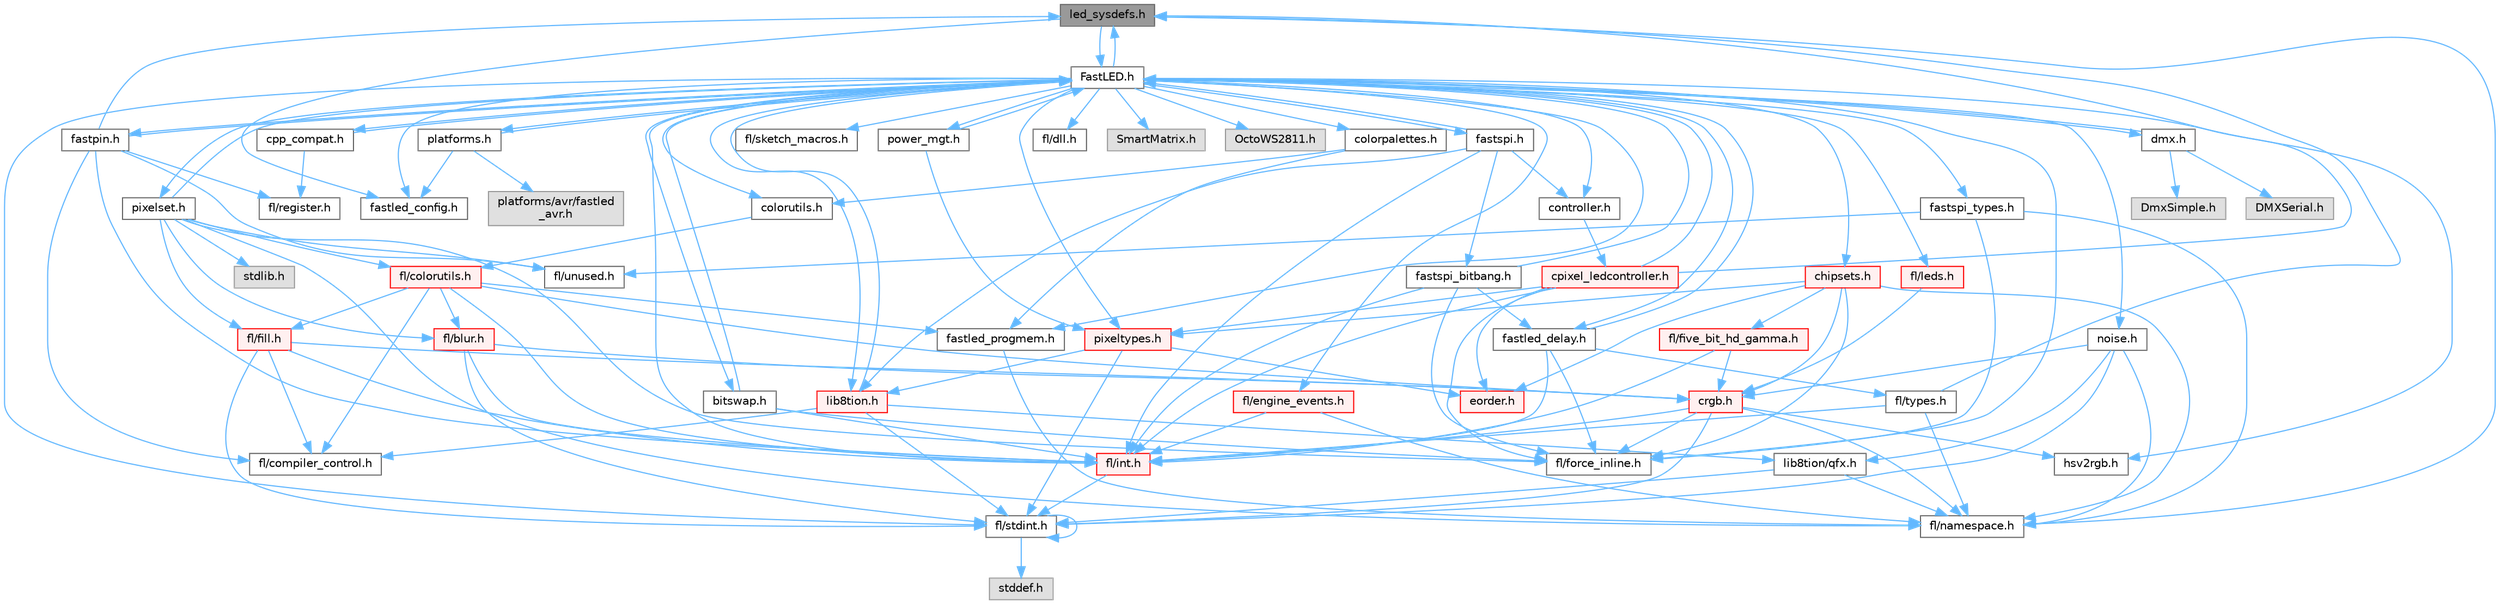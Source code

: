 digraph "led_sysdefs.h"
{
 // INTERACTIVE_SVG=YES
 // LATEX_PDF_SIZE
  bgcolor="transparent";
  edge [fontname=Helvetica,fontsize=10,labelfontname=Helvetica,labelfontsize=10];
  node [fontname=Helvetica,fontsize=10,shape=box,height=0.2,width=0.4];
  Node1 [id="Node000001",label="led_sysdefs.h",height=0.2,width=0.4,color="gray40", fillcolor="grey60", style="filled", fontcolor="black",tooltip="Determines which platform system definitions to include."];
  Node1 -> Node2 [id="edge1_Node000001_Node000002",color="steelblue1",style="solid",tooltip=" "];
  Node2 [id="Node000002",label="FastLED.h",height=0.2,width=0.4,color="grey40", fillcolor="white", style="filled",URL="$db/d97/_fast_l_e_d_8h.html",tooltip="central include file for FastLED, defines the CFastLED class/object"];
  Node2 -> Node3 [id="edge2_Node000002_Node000003",color="steelblue1",style="solid",tooltip=" "];
  Node3 [id="Node000003",label="fl/stdint.h",height=0.2,width=0.4,color="grey40", fillcolor="white", style="filled",URL="$df/dd8/stdint_8h.html",tooltip=" "];
  Node3 -> Node4 [id="edge3_Node000003_Node000004",color="steelblue1",style="solid",tooltip=" "];
  Node4 [id="Node000004",label="stddef.h",height=0.2,width=0.4,color="grey60", fillcolor="#E0E0E0", style="filled",tooltip=" "];
  Node3 -> Node3 [id="edge4_Node000003_Node000003",color="steelblue1",style="solid",tooltip=" "];
  Node2 -> Node5 [id="edge5_Node000002_Node000005",color="steelblue1",style="solid",tooltip=" "];
  Node5 [id="Node000005",label="fl/dll.h",height=0.2,width=0.4,color="grey40", fillcolor="white", style="filled",URL="$d3/d4b/dll_8h.html",tooltip="FastLED dynamic library interface - lightweight header for external callers."];
  Node2 -> Node6 [id="edge6_Node000002_Node000006",color="steelblue1",style="solid",tooltip=" "];
  Node6 [id="Node000006",label="SmartMatrix.h",height=0.2,width=0.4,color="grey60", fillcolor="#E0E0E0", style="filled",tooltip=" "];
  Node2 -> Node7 [id="edge7_Node000002_Node000007",color="steelblue1",style="solid",tooltip=" "];
  Node7 [id="Node000007",label="OctoWS2811.h",height=0.2,width=0.4,color="grey60", fillcolor="#E0E0E0", style="filled",tooltip=" "];
  Node2 -> Node8 [id="edge8_Node000002_Node000008",color="steelblue1",style="solid",tooltip=" "];
  Node8 [id="Node000008",label="fl/force_inline.h",height=0.2,width=0.4,color="grey40", fillcolor="white", style="filled",URL="$d4/d64/force__inline_8h.html",tooltip=" "];
  Node2 -> Node9 [id="edge9_Node000002_Node000009",color="steelblue1",style="solid",tooltip=" "];
  Node9 [id="Node000009",label="cpp_compat.h",height=0.2,width=0.4,color="grey40", fillcolor="white", style="filled",URL="$d9/d13/cpp__compat_8h.html",tooltip="Compatibility functions based on C++ version."];
  Node9 -> Node2 [id="edge10_Node000009_Node000002",color="steelblue1",style="solid",tooltip=" "];
  Node9 -> Node10 [id="edge11_Node000009_Node000010",color="steelblue1",style="solid",tooltip=" "];
  Node10 [id="Node000010",label="fl/register.h",height=0.2,width=0.4,color="grey40", fillcolor="white", style="filled",URL="$df/d80/register_8h.html",tooltip=" "];
  Node2 -> Node11 [id="edge12_Node000002_Node000011",color="steelblue1",style="solid",tooltip=" "];
  Node11 [id="Node000011",label="fastled_config.h",height=0.2,width=0.4,color="grey40", fillcolor="white", style="filled",URL="$d5/d11/fastled__config_8h.html",tooltip="Contains definitions that can be used to configure FastLED at compile time."];
  Node2 -> Node1 [id="edge13_Node000002_Node000001",color="steelblue1",style="solid",tooltip=" "];
  Node2 -> Node12 [id="edge14_Node000002_Node000012",color="steelblue1",style="solid",tooltip=" "];
  Node12 [id="Node000012",label="fastled_delay.h",height=0.2,width=0.4,color="grey40", fillcolor="white", style="filled",URL="$d0/da8/fastled__delay_8h.html",tooltip="Utility functions and classes for managing delay cycles."];
  Node12 -> Node2 [id="edge15_Node000012_Node000002",color="steelblue1",style="solid",tooltip=" "];
  Node12 -> Node13 [id="edge16_Node000012_Node000013",color="steelblue1",style="solid",tooltip=" "];
  Node13 [id="Node000013",label="fl/types.h",height=0.2,width=0.4,color="grey40", fillcolor="white", style="filled",URL="$d7/da1/fl_2types_8h.html",tooltip=" "];
  Node13 -> Node14 [id="edge17_Node000013_Node000014",color="steelblue1",style="solid",tooltip=" "];
  Node14 [id="Node000014",label="fl/namespace.h",height=0.2,width=0.4,color="grey40", fillcolor="white", style="filled",URL="$df/d2a/namespace_8h.html",tooltip="Implements the FastLED namespace macros."];
  Node13 -> Node15 [id="edge18_Node000013_Node000015",color="steelblue1",style="solid",tooltip=" "];
  Node15 [id="Node000015",label="fl/int.h",height=0.2,width=0.4,color="red", fillcolor="#FFF0F0", style="filled",URL="$d3/d7e/int_8h.html",tooltip=" "];
  Node15 -> Node3 [id="edge19_Node000015_Node000003",color="steelblue1",style="solid",tooltip=" "];
  Node13 -> Node1 [id="edge20_Node000013_Node000001",color="steelblue1",style="solid",tooltip=" "];
  Node12 -> Node8 [id="edge21_Node000012_Node000008",color="steelblue1",style="solid",tooltip=" "];
  Node12 -> Node15 [id="edge22_Node000012_Node000015",color="steelblue1",style="solid",tooltip=" "];
  Node2 -> Node17 [id="edge23_Node000002_Node000017",color="steelblue1",style="solid",tooltip=" "];
  Node17 [id="Node000017",label="bitswap.h",height=0.2,width=0.4,color="grey40", fillcolor="white", style="filled",URL="$de/ded/bitswap_8h.html",tooltip="Functions for doing a rotation of bits/bytes used by parallel output."];
  Node17 -> Node2 [id="edge24_Node000017_Node000002",color="steelblue1",style="solid",tooltip=" "];
  Node17 -> Node8 [id="edge25_Node000017_Node000008",color="steelblue1",style="solid",tooltip=" "];
  Node17 -> Node15 [id="edge26_Node000017_Node000015",color="steelblue1",style="solid",tooltip=" "];
  Node2 -> Node18 [id="edge27_Node000002_Node000018",color="steelblue1",style="solid",tooltip=" "];
  Node18 [id="Node000018",label="controller.h",height=0.2,width=0.4,color="grey40", fillcolor="white", style="filled",URL="$d2/dd9/controller_8h.html",tooltip="deprecated: base definitions used by led controllers for writing out led data"];
  Node18 -> Node19 [id="edge28_Node000018_Node000019",color="steelblue1",style="solid",tooltip=" "];
  Node19 [id="Node000019",label="cpixel_ledcontroller.h",height=0.2,width=0.4,color="red", fillcolor="#FFF0F0", style="filled",URL="$d9/d57/cpixel__ledcontroller_8h.html",tooltip="defines the templated version of the CLEDController class"];
  Node19 -> Node2 [id="edge29_Node000019_Node000002",color="steelblue1",style="solid",tooltip=" "];
  Node19 -> Node1 [id="edge30_Node000019_Node000001",color="steelblue1",style="solid",tooltip=" "];
  Node19 -> Node20 [id="edge31_Node000019_Node000020",color="steelblue1",style="solid",tooltip=" "];
  Node20 [id="Node000020",label="pixeltypes.h",height=0.2,width=0.4,color="red", fillcolor="#FFF0F0", style="filled",URL="$d2/dba/pixeltypes_8h.html",tooltip="Includes defintions for RGB and HSV pixels."];
  Node20 -> Node3 [id="edge32_Node000020_Node000003",color="steelblue1",style="solid",tooltip=" "];
  Node20 -> Node21 [id="edge33_Node000020_Node000021",color="steelblue1",style="solid",tooltip=" "];
  Node21 [id="Node000021",label="lib8tion.h",height=0.2,width=0.4,color="red", fillcolor="#FFF0F0", style="filled",URL="$df/da5/lib8tion_8h.html",tooltip="Fast, efficient 8-bit math functions specifically designed for high-performance LED programming."];
  Node21 -> Node2 [id="edge34_Node000021_Node000002",color="steelblue1",style="solid",tooltip=" "];
  Node21 -> Node24 [id="edge35_Node000021_Node000024",color="steelblue1",style="solid",tooltip=" "];
  Node24 [id="Node000024",label="fl/compiler_control.h",height=0.2,width=0.4,color="grey40", fillcolor="white", style="filled",URL="$d4/d54/compiler__control_8h.html",tooltip=" "];
  Node21 -> Node3 [id="edge36_Node000021_Node000003",color="steelblue1",style="solid",tooltip=" "];
  Node21 -> Node26 [id="edge37_Node000021_Node000026",color="steelblue1",style="solid",tooltip=" "];
  Node26 [id="Node000026",label="lib8tion/qfx.h",height=0.2,width=0.4,color="grey40", fillcolor="white", style="filled",URL="$d2/d19/qfx_8h.html",tooltip=" "];
  Node26 -> Node3 [id="edge38_Node000026_Node000003",color="steelblue1",style="solid",tooltip=" "];
  Node26 -> Node14 [id="edge39_Node000026_Node000014",color="steelblue1",style="solid",tooltip=" "];
  Node20 -> Node81 [id="edge40_Node000020_Node000081",color="steelblue1",style="solid",tooltip=" "];
  Node81 [id="Node000081",label="eorder.h",height=0.2,width=0.4,color="red", fillcolor="#FFF0F0", style="filled",URL="$db/d07/eorder_8h.html",tooltip="Defines color channel ordering enumerations."];
  Node19 -> Node81 [id="edge41_Node000019_Node000081",color="steelblue1",style="solid",tooltip=" "];
  Node19 -> Node8 [id="edge42_Node000019_Node000008",color="steelblue1",style="solid",tooltip=" "];
  Node19 -> Node15 [id="edge43_Node000019_Node000015",color="steelblue1",style="solid",tooltip=" "];
  Node2 -> Node116 [id="edge44_Node000002_Node000116",color="steelblue1",style="solid",tooltip=" "];
  Node116 [id="Node000116",label="fastpin.h",height=0.2,width=0.4,color="grey40", fillcolor="white", style="filled",URL="$db/d65/fastpin_8h.html",tooltip="Class base definitions for defining fast pin access."];
  Node116 -> Node2 [id="edge45_Node000116_Node000002",color="steelblue1",style="solid",tooltip=" "];
  Node116 -> Node24 [id="edge46_Node000116_Node000024",color="steelblue1",style="solid",tooltip=" "];
  Node116 -> Node1 [id="edge47_Node000116_Node000001",color="steelblue1",style="solid",tooltip=" "];
  Node116 -> Node53 [id="edge48_Node000116_Node000053",color="steelblue1",style="solid",tooltip=" "];
  Node53 [id="Node000053",label="fl/unused.h",height=0.2,width=0.4,color="grey40", fillcolor="white", style="filled",URL="$d8/d4b/unused_8h.html",tooltip=" "];
  Node116 -> Node15 [id="edge49_Node000116_Node000015",color="steelblue1",style="solid",tooltip=" "];
  Node116 -> Node10 [id="edge50_Node000116_Node000010",color="steelblue1",style="solid",tooltip=" "];
  Node2 -> Node117 [id="edge51_Node000002_Node000117",color="steelblue1",style="solid",tooltip=" "];
  Node117 [id="Node000117",label="fastspi_types.h",height=0.2,width=0.4,color="grey40", fillcolor="white", style="filled",URL="$d2/ddb/fastspi__types_8h.html",tooltip="Data types and constants used by SPI interfaces."];
  Node117 -> Node8 [id="edge52_Node000117_Node000008",color="steelblue1",style="solid",tooltip=" "];
  Node117 -> Node14 [id="edge53_Node000117_Node000014",color="steelblue1",style="solid",tooltip=" "];
  Node117 -> Node53 [id="edge54_Node000117_Node000053",color="steelblue1",style="solid",tooltip=" "];
  Node2 -> Node118 [id="edge55_Node000002_Node000118",color="steelblue1",style="solid",tooltip=" "];
  Node118 [id="Node000118",label="dmx.h",height=0.2,width=0.4,color="grey40", fillcolor="white", style="filled",URL="$d3/de1/dmx_8h.html",tooltip="Defines the DMX512-based LED controllers."];
  Node118 -> Node2 [id="edge56_Node000118_Node000002",color="steelblue1",style="solid",tooltip=" "];
  Node118 -> Node119 [id="edge57_Node000118_Node000119",color="steelblue1",style="solid",tooltip=" "];
  Node119 [id="Node000119",label="DmxSimple.h",height=0.2,width=0.4,color="grey60", fillcolor="#E0E0E0", style="filled",tooltip=" "];
  Node118 -> Node120 [id="edge58_Node000118_Node000120",color="steelblue1",style="solid",tooltip=" "];
  Node120 [id="Node000120",label="DMXSerial.h",height=0.2,width=0.4,color="grey60", fillcolor="#E0E0E0", style="filled",tooltip=" "];
  Node2 -> Node121 [id="edge59_Node000002_Node000121",color="steelblue1",style="solid",tooltip=" "];
  Node121 [id="Node000121",label="platforms.h",height=0.2,width=0.4,color="grey40", fillcolor="white", style="filled",URL="$da/dc9/platforms_8h.html",tooltip="Determines which platforms headers to include."];
  Node121 -> Node2 [id="edge60_Node000121_Node000002",color="steelblue1",style="solid",tooltip=" "];
  Node121 -> Node11 [id="edge61_Node000121_Node000011",color="steelblue1",style="solid",tooltip=" "];
  Node121 -> Node122 [id="edge62_Node000121_Node000122",color="steelblue1",style="solid",tooltip=" "];
  Node122 [id="Node000122",label="platforms/avr/fastled\l_avr.h",height=0.2,width=0.4,color="grey60", fillcolor="#E0E0E0", style="filled",tooltip=" "];
  Node2 -> Node30 [id="edge63_Node000002_Node000030",color="steelblue1",style="solid",tooltip=" "];
  Node30 [id="Node000030",label="fastled_progmem.h",height=0.2,width=0.4,color="grey40", fillcolor="white", style="filled",URL="$df/dab/fastled__progmem_8h.html",tooltip="Wrapper definitions to allow seamless use of PROGMEM in environments that have it."];
  Node30 -> Node14 [id="edge64_Node000030_Node000014",color="steelblue1",style="solid",tooltip=" "];
  Node2 -> Node21 [id="edge65_Node000002_Node000021",color="steelblue1",style="solid",tooltip=" "];
  Node2 -> Node20 [id="edge66_Node000002_Node000020",color="steelblue1",style="solid",tooltip=" "];
  Node2 -> Node77 [id="edge67_Node000002_Node000077",color="steelblue1",style="solid",tooltip=" "];
  Node77 [id="Node000077",label="hsv2rgb.h",height=0.2,width=0.4,color="grey40", fillcolor="white", style="filled",URL="$de/d9a/hsv2rgb_8h.html",tooltip="Functions to convert from the HSV colorspace to the RGB colorspace."];
  Node2 -> Node123 [id="edge68_Node000002_Node000123",color="steelblue1",style="solid",tooltip=" "];
  Node123 [id="Node000123",label="colorutils.h",height=0.2,width=0.4,color="grey40", fillcolor="white", style="filled",URL="$d1/dfb/colorutils_8h.html",tooltip=" "];
  Node123 -> Node124 [id="edge69_Node000123_Node000124",color="steelblue1",style="solid",tooltip=" "];
  Node124 [id="Node000124",label="fl/colorutils.h",height=0.2,width=0.4,color="red", fillcolor="#FFF0F0", style="filled",URL="$d7/df9/fl_2colorutils_8h.html",tooltip="Utility functions for color fill, palettes, blending, and more."];
  Node124 -> Node15 [id="edge70_Node000124_Node000015",color="steelblue1",style="solid",tooltip=" "];
  Node124 -> Node73 [id="edge71_Node000124_Node000073",color="steelblue1",style="solid",tooltip=" "];
  Node73 [id="Node000073",label="crgb.h",height=0.2,width=0.4,color="red", fillcolor="#FFF0F0", style="filled",URL="$db/dd1/crgb_8h.html",tooltip="Defines the red, green, and blue (RGB) pixel struct."];
  Node73 -> Node3 [id="edge72_Node000073_Node000003",color="steelblue1",style="solid",tooltip=" "];
  Node73 -> Node15 [id="edge73_Node000073_Node000015",color="steelblue1",style="solid",tooltip=" "];
  Node73 -> Node14 [id="edge74_Node000073_Node000014",color="steelblue1",style="solid",tooltip=" "];
  Node73 -> Node8 [id="edge75_Node000073_Node000008",color="steelblue1",style="solid",tooltip=" "];
  Node73 -> Node77 [id="edge76_Node000073_Node000077",color="steelblue1",style="solid",tooltip=" "];
  Node124 -> Node30 [id="edge77_Node000124_Node000030",color="steelblue1",style="solid",tooltip=" "];
  Node124 -> Node125 [id="edge78_Node000124_Node000125",color="steelblue1",style="solid",tooltip=" "];
  Node125 [id="Node000125",label="fl/blur.h",height=0.2,width=0.4,color="red", fillcolor="#FFF0F0", style="filled",URL="$d4/df5/blur_8h.html",tooltip=" "];
  Node125 -> Node3 [id="edge79_Node000125_Node000003",color="steelblue1",style="solid",tooltip=" "];
  Node125 -> Node15 [id="edge80_Node000125_Node000015",color="steelblue1",style="solid",tooltip=" "];
  Node125 -> Node73 [id="edge81_Node000125_Node000073",color="steelblue1",style="solid",tooltip=" "];
  Node124 -> Node127 [id="edge82_Node000124_Node000127",color="steelblue1",style="solid",tooltip=" "];
  Node127 [id="Node000127",label="fl/fill.h",height=0.2,width=0.4,color="red", fillcolor="#FFF0F0", style="filled",URL="$d2/d78/fill_8h.html",tooltip=" "];
  Node127 -> Node73 [id="edge83_Node000127_Node000073",color="steelblue1",style="solid",tooltip=" "];
  Node127 -> Node15 [id="edge84_Node000127_Node000015",color="steelblue1",style="solid",tooltip=" "];
  Node127 -> Node3 [id="edge85_Node000127_Node000003",color="steelblue1",style="solid",tooltip=" "];
  Node127 -> Node24 [id="edge86_Node000127_Node000024",color="steelblue1",style="solid",tooltip=" "];
  Node124 -> Node24 [id="edge87_Node000124_Node000024",color="steelblue1",style="solid",tooltip=" "];
  Node2 -> Node128 [id="edge88_Node000002_Node000128",color="steelblue1",style="solid",tooltip=" "];
  Node128 [id="Node000128",label="pixelset.h",height=0.2,width=0.4,color="grey40", fillcolor="white", style="filled",URL="$d4/d46/pixelset_8h.html",tooltip="Declares classes for managing logical groups of LEDs."];
  Node128 -> Node8 [id="edge89_Node000128_Node000008",color="steelblue1",style="solid",tooltip=" "];
  Node128 -> Node14 [id="edge90_Node000128_Node000014",color="steelblue1",style="solid",tooltip=" "];
  Node128 -> Node53 [id="edge91_Node000128_Node000053",color="steelblue1",style="solid",tooltip=" "];
  Node128 -> Node124 [id="edge92_Node000128_Node000124",color="steelblue1",style="solid",tooltip=" "];
  Node128 -> Node127 [id="edge93_Node000128_Node000127",color="steelblue1",style="solid",tooltip=" "];
  Node128 -> Node125 [id="edge94_Node000128_Node000125",color="steelblue1",style="solid",tooltip=" "];
  Node128 -> Node2 [id="edge95_Node000128_Node000002",color="steelblue1",style="solid",tooltip=" "];
  Node128 -> Node50 [id="edge96_Node000128_Node000050",color="steelblue1",style="solid",tooltip=" "];
  Node50 [id="Node000050",label="stdlib.h",height=0.2,width=0.4,color="grey60", fillcolor="#E0E0E0", style="filled",tooltip=" "];
  Node2 -> Node129 [id="edge97_Node000002_Node000129",color="steelblue1",style="solid",tooltip=" "];
  Node129 [id="Node000129",label="colorpalettes.h",height=0.2,width=0.4,color="grey40", fillcolor="white", style="filled",URL="$dc/dcc/colorpalettes_8h.html",tooltip="Declarations for the predefined color palettes supplied by FastLED."];
  Node129 -> Node123 [id="edge98_Node000129_Node000123",color="steelblue1",style="solid",tooltip=" "];
  Node129 -> Node30 [id="edge99_Node000129_Node000030",color="steelblue1",style="solid",tooltip=" "];
  Node2 -> Node130 [id="edge100_Node000002_Node000130",color="steelblue1",style="solid",tooltip=" "];
  Node130 [id="Node000130",label="noise.h",height=0.2,width=0.4,color="grey40", fillcolor="white", style="filled",URL="$d1/d31/noise_8h.html",tooltip="Functions to generate and fill arrays with noise."];
  Node130 -> Node3 [id="edge101_Node000130_Node000003",color="steelblue1",style="solid",tooltip=" "];
  Node130 -> Node73 [id="edge102_Node000130_Node000073",color="steelblue1",style="solid",tooltip=" "];
  Node130 -> Node14 [id="edge103_Node000130_Node000014",color="steelblue1",style="solid",tooltip=" "];
  Node130 -> Node26 [id="edge104_Node000130_Node000026",color="steelblue1",style="solid",tooltip=" "];
  Node2 -> Node131 [id="edge105_Node000002_Node000131",color="steelblue1",style="solid",tooltip=" "];
  Node131 [id="Node000131",label="power_mgt.h",height=0.2,width=0.4,color="grey40", fillcolor="white", style="filled",URL="$dc/d5b/power__mgt_8h.html",tooltip="Functions to limit the power used by FastLED."];
  Node131 -> Node2 [id="edge106_Node000131_Node000002",color="steelblue1",style="solid",tooltip=" "];
  Node131 -> Node20 [id="edge107_Node000131_Node000020",color="steelblue1",style="solid",tooltip=" "];
  Node2 -> Node132 [id="edge108_Node000002_Node000132",color="steelblue1",style="solid",tooltip=" "];
  Node132 [id="Node000132",label="fastspi.h",height=0.2,width=0.4,color="grey40", fillcolor="white", style="filled",URL="$d6/ddc/fastspi_8h.html",tooltip="Serial peripheral interface (SPI) definitions per platform."];
  Node132 -> Node2 [id="edge109_Node000132_Node000002",color="steelblue1",style="solid",tooltip=" "];
  Node132 -> Node18 [id="edge110_Node000132_Node000018",color="steelblue1",style="solid",tooltip=" "];
  Node132 -> Node21 [id="edge111_Node000132_Node000021",color="steelblue1",style="solid",tooltip=" "];
  Node132 -> Node133 [id="edge112_Node000132_Node000133",color="steelblue1",style="solid",tooltip=" "];
  Node133 [id="Node000133",label="fastspi_bitbang.h",height=0.2,width=0.4,color="grey40", fillcolor="white", style="filled",URL="$d9/d8d/fastspi__bitbang_8h.html",tooltip="Software SPI (aka bit-banging) support."];
  Node133 -> Node2 [id="edge113_Node000133_Node000002",color="steelblue1",style="solid",tooltip=" "];
  Node133 -> Node12 [id="edge114_Node000133_Node000012",color="steelblue1",style="solid",tooltip=" "];
  Node133 -> Node8 [id="edge115_Node000133_Node000008",color="steelblue1",style="solid",tooltip=" "];
  Node133 -> Node15 [id="edge116_Node000133_Node000015",color="steelblue1",style="solid",tooltip=" "];
  Node132 -> Node15 [id="edge117_Node000132_Node000015",color="steelblue1",style="solid",tooltip=" "];
  Node2 -> Node134 [id="edge118_Node000002_Node000134",color="steelblue1",style="solid",tooltip=" "];
  Node134 [id="Node000134",label="chipsets.h",height=0.2,width=0.4,color="red", fillcolor="#FFF0F0", style="filled",URL="$db/d66/chipsets_8h.html",tooltip="Contains the bulk of the definitions for the various LED chipsets supported."];
  Node134 -> Node20 [id="edge119_Node000134_Node000020",color="steelblue1",style="solid",tooltip=" "];
  Node134 -> Node87 [id="edge120_Node000134_Node000087",color="steelblue1",style="solid",tooltip=" "];
  Node87 [id="Node000087",label="fl/five_bit_hd_gamma.h",height=0.2,width=0.4,color="red", fillcolor="#FFF0F0", style="filled",URL="$dc/d44/five__bit__hd__gamma_8h.html",tooltip="Declares functions for five-bit gamma correction."];
  Node87 -> Node15 [id="edge121_Node000087_Node000015",color="steelblue1",style="solid",tooltip=" "];
  Node87 -> Node73 [id="edge122_Node000087_Node000073",color="steelblue1",style="solid",tooltip=" "];
  Node134 -> Node8 [id="edge123_Node000134_Node000008",color="steelblue1",style="solid",tooltip=" "];
  Node134 -> Node73 [id="edge124_Node000134_Node000073",color="steelblue1",style="solid",tooltip=" "];
  Node134 -> Node81 [id="edge125_Node000134_Node000081",color="steelblue1",style="solid",tooltip=" "];
  Node134 -> Node14 [id="edge126_Node000134_Node000014",color="steelblue1",style="solid",tooltip=" "];
  Node2 -> Node92 [id="edge127_Node000002_Node000092",color="steelblue1",style="solid",tooltip=" "];
  Node92 [id="Node000092",label="fl/engine_events.h",height=0.2,width=0.4,color="red", fillcolor="#FFF0F0", style="filled",URL="$db/dc0/engine__events_8h.html",tooltip=" "];
  Node92 -> Node14 [id="edge128_Node000092_Node000014",color="steelblue1",style="solid",tooltip=" "];
  Node92 -> Node15 [id="edge129_Node000092_Node000015",color="steelblue1",style="solid",tooltip=" "];
  Node2 -> Node136 [id="edge130_Node000002_Node000136",color="steelblue1",style="solid",tooltip=" "];
  Node136 [id="Node000136",label="fl/leds.h",height=0.2,width=0.4,color="red", fillcolor="#FFF0F0", style="filled",URL="$da/d78/leds_8h.html",tooltip=" "];
  Node136 -> Node73 [id="edge131_Node000136_Node000073",color="steelblue1",style="solid",tooltip=" "];
  Node2 -> Node15 [id="edge132_Node000002_Node000015",color="steelblue1",style="solid",tooltip=" "];
  Node2 -> Node109 [id="edge133_Node000002_Node000109",color="steelblue1",style="solid",tooltip=" "];
  Node109 [id="Node000109",label="fl/sketch_macros.h",height=0.2,width=0.4,color="grey40", fillcolor="white", style="filled",URL="$d1/dbc/sketch__macros_8h.html",tooltip=" "];
  Node1 -> Node11 [id="edge134_Node000001_Node000011",color="steelblue1",style="solid",tooltip=" "];
  Node1 -> Node14 [id="edge135_Node000001_Node000014",color="steelblue1",style="solid",tooltip=" "];
}
